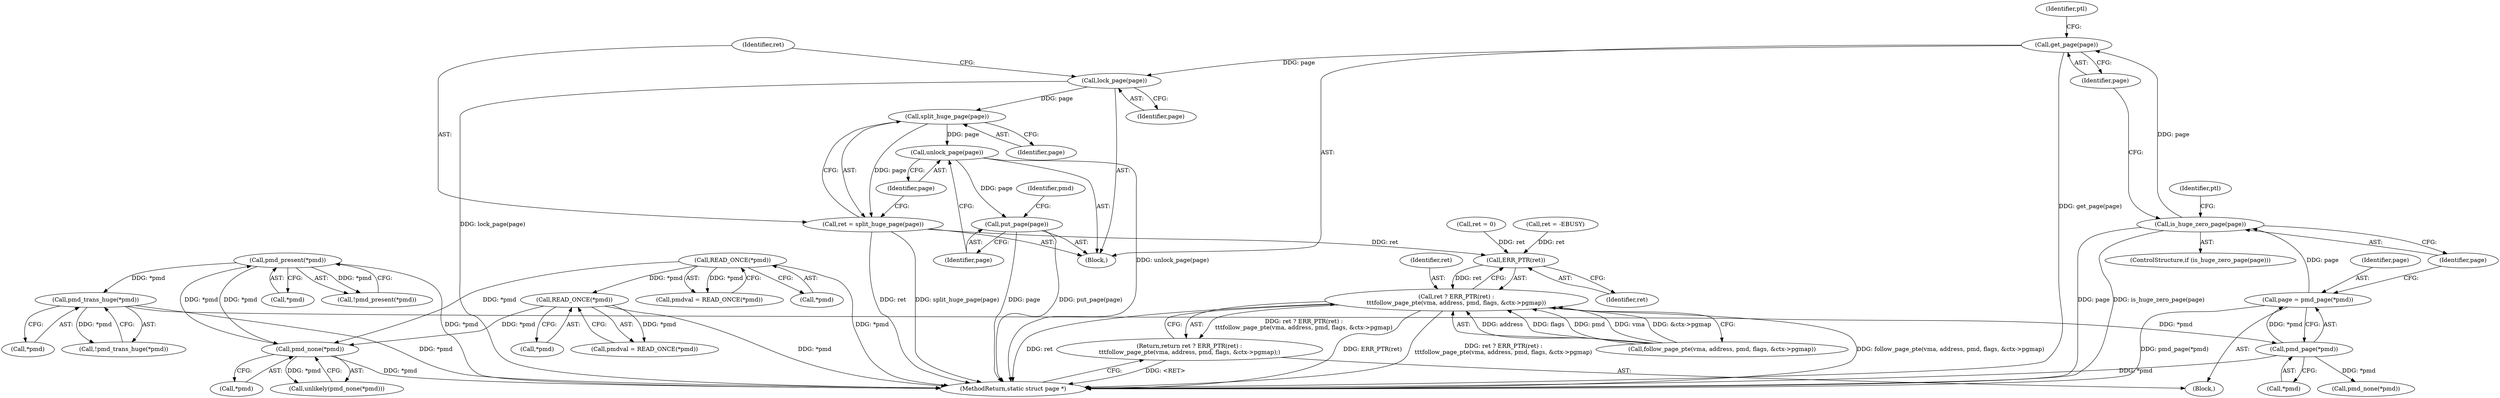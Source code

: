 digraph "1_linux_6b3a707736301c2128ca85ce85fb13f60b5e350a_5@del" {
"1000371" [label="(Call,get_page(page))"];
"1000350" [label="(Call,is_huge_zero_page(page))"];
"1000344" [label="(Call,page = pmd_page(*pmd))"];
"1000346" [label="(Call,pmd_page(*pmd))"];
"1000322" [label="(Call,pmd_trans_huge(*pmd))"];
"1000299" [label="(Call,pmd_present(*pmd))"];
"1000286" [label="(Call,pmd_none(*pmd))"];
"1000215" [label="(Call,READ_ONCE(*pmd))"];
"1000126" [label="(Call,READ_ONCE(*pmd))"];
"1000375" [label="(Call,lock_page(page))"];
"1000379" [label="(Call,split_huge_page(page))"];
"1000377" [label="(Call,ret = split_huge_page(page))"];
"1000396" [label="(Call,ERR_PTR(ret))"];
"1000394" [label="(Call,ret ? ERR_PTR(ret) :\n\t\t\tfollow_page_pte(vma, address, pmd, flags, &ctx->pgmap))"];
"1000393" [label="(Return,return ret ? ERR_PTR(ret) :\n\t\t\tfollow_page_pte(vma, address, pmd, flags, &ctx->pgmap);)"];
"1000381" [label="(Call,unlock_page(page))"];
"1000383" [label="(Call,put_page(page))"];
"1000365" [label="(Call,ret = -EBUSY)"];
"1000300" [label="(Call,*pmd)"];
"1000355" [label="(Call,ret = 0)"];
"1000215" [label="(Call,READ_ONCE(*pmd))"];
"1000321" [label="(Call,!pmd_trans_huge(*pmd))"];
"1000213" [label="(Call,pmdval = READ_ONCE(*pmd))"];
"1000377" [label="(Call,ret = split_huge_page(page))"];
"1000425" [label="(MethodReturn,static struct page *)"];
"1000378" [label="(Identifier,ret)"];
"1000298" [label="(Call,!pmd_present(*pmd))"];
"1000375" [label="(Call,lock_page(page))"];
"1000344" [label="(Call,page = pmd_page(*pmd))"];
"1000351" [label="(Identifier,page)"];
"1000376" [label="(Identifier,page)"];
"1000347" [label="(Call,*pmd)"];
"1000380" [label="(Identifier,page)"];
"1000384" [label="(Identifier,page)"];
"1000397" [label="(Identifier,ret)"];
"1000322" [label="(Call,pmd_trans_huge(*pmd))"];
"1000124" [label="(Call,pmdval = READ_ONCE(*pmd))"];
"1000396" [label="(Call,ERR_PTR(ret))"];
"1000345" [label="(Identifier,page)"];
"1000299" [label="(Call,pmd_present(*pmd))"];
"1000370" [label="(Block,)"];
"1000383" [label="(Call,put_page(page))"];
"1000374" [label="(Identifier,ptl)"];
"1000381" [label="(Call,unlock_page(page))"];
"1000382" [label="(Identifier,page)"];
"1000350" [label="(Call,is_huge_zero_page(page))"];
"1000354" [label="(Identifier,ptl)"];
"1000372" [label="(Identifier,page)"];
"1000285" [label="(Call,unlikely(pmd_none(*pmd)))"];
"1000386" [label="(Call,pmd_none(*pmd))"];
"1000398" [label="(Call,follow_page_pte(vma, address, pmd, flags, &ctx->pgmap))"];
"1000286" [label="(Call,pmd_none(*pmd))"];
"1000371" [label="(Call,get_page(page))"];
"1000349" [label="(ControlStructure,if (is_huge_zero_page(page)))"];
"1000127" [label="(Call,*pmd)"];
"1000287" [label="(Call,*pmd)"];
"1000126" [label="(Call,READ_ONCE(*pmd))"];
"1000346" [label="(Call,pmd_page(*pmd))"];
"1000388" [label="(Identifier,pmd)"];
"1000323" [label="(Call,*pmd)"];
"1000379" [label="(Call,split_huge_page(page))"];
"1000394" [label="(Call,ret ? ERR_PTR(ret) :\n\t\t\tfollow_page_pte(vma, address, pmd, flags, &ctx->pgmap))"];
"1000393" [label="(Return,return ret ? ERR_PTR(ret) :\n\t\t\tfollow_page_pte(vma, address, pmd, flags, &ctx->pgmap);)"];
"1000342" [label="(Block,)"];
"1000216" [label="(Call,*pmd)"];
"1000395" [label="(Identifier,ret)"];
"1000371" -> "1000370"  [label="AST: "];
"1000371" -> "1000372"  [label="CFG: "];
"1000372" -> "1000371"  [label="AST: "];
"1000374" -> "1000371"  [label="CFG: "];
"1000371" -> "1000425"  [label="DDG: get_page(page)"];
"1000350" -> "1000371"  [label="DDG: page"];
"1000371" -> "1000375"  [label="DDG: page"];
"1000350" -> "1000349"  [label="AST: "];
"1000350" -> "1000351"  [label="CFG: "];
"1000351" -> "1000350"  [label="AST: "];
"1000354" -> "1000350"  [label="CFG: "];
"1000372" -> "1000350"  [label="CFG: "];
"1000350" -> "1000425"  [label="DDG: page"];
"1000350" -> "1000425"  [label="DDG: is_huge_zero_page(page)"];
"1000344" -> "1000350"  [label="DDG: page"];
"1000344" -> "1000342"  [label="AST: "];
"1000344" -> "1000346"  [label="CFG: "];
"1000345" -> "1000344"  [label="AST: "];
"1000346" -> "1000344"  [label="AST: "];
"1000351" -> "1000344"  [label="CFG: "];
"1000344" -> "1000425"  [label="DDG: pmd_page(*pmd)"];
"1000346" -> "1000344"  [label="DDG: *pmd"];
"1000346" -> "1000347"  [label="CFG: "];
"1000347" -> "1000346"  [label="AST: "];
"1000346" -> "1000425"  [label="DDG: *pmd"];
"1000322" -> "1000346"  [label="DDG: *pmd"];
"1000346" -> "1000386"  [label="DDG: *pmd"];
"1000322" -> "1000321"  [label="AST: "];
"1000322" -> "1000323"  [label="CFG: "];
"1000323" -> "1000322"  [label="AST: "];
"1000321" -> "1000322"  [label="CFG: "];
"1000322" -> "1000425"  [label="DDG: *pmd"];
"1000322" -> "1000321"  [label="DDG: *pmd"];
"1000299" -> "1000322"  [label="DDG: *pmd"];
"1000299" -> "1000298"  [label="AST: "];
"1000299" -> "1000300"  [label="CFG: "];
"1000300" -> "1000299"  [label="AST: "];
"1000298" -> "1000299"  [label="CFG: "];
"1000299" -> "1000425"  [label="DDG: *pmd"];
"1000299" -> "1000286"  [label="DDG: *pmd"];
"1000299" -> "1000298"  [label="DDG: *pmd"];
"1000286" -> "1000299"  [label="DDG: *pmd"];
"1000286" -> "1000285"  [label="AST: "];
"1000286" -> "1000287"  [label="CFG: "];
"1000287" -> "1000286"  [label="AST: "];
"1000285" -> "1000286"  [label="CFG: "];
"1000286" -> "1000425"  [label="DDG: *pmd"];
"1000286" -> "1000285"  [label="DDG: *pmd"];
"1000215" -> "1000286"  [label="DDG: *pmd"];
"1000126" -> "1000286"  [label="DDG: *pmd"];
"1000215" -> "1000213"  [label="AST: "];
"1000215" -> "1000216"  [label="CFG: "];
"1000216" -> "1000215"  [label="AST: "];
"1000213" -> "1000215"  [label="CFG: "];
"1000215" -> "1000425"  [label="DDG: *pmd"];
"1000215" -> "1000213"  [label="DDG: *pmd"];
"1000126" -> "1000215"  [label="DDG: *pmd"];
"1000126" -> "1000124"  [label="AST: "];
"1000126" -> "1000127"  [label="CFG: "];
"1000127" -> "1000126"  [label="AST: "];
"1000124" -> "1000126"  [label="CFG: "];
"1000126" -> "1000425"  [label="DDG: *pmd"];
"1000126" -> "1000124"  [label="DDG: *pmd"];
"1000375" -> "1000370"  [label="AST: "];
"1000375" -> "1000376"  [label="CFG: "];
"1000376" -> "1000375"  [label="AST: "];
"1000378" -> "1000375"  [label="CFG: "];
"1000375" -> "1000425"  [label="DDG: lock_page(page)"];
"1000375" -> "1000379"  [label="DDG: page"];
"1000379" -> "1000377"  [label="AST: "];
"1000379" -> "1000380"  [label="CFG: "];
"1000380" -> "1000379"  [label="AST: "];
"1000377" -> "1000379"  [label="CFG: "];
"1000379" -> "1000377"  [label="DDG: page"];
"1000379" -> "1000381"  [label="DDG: page"];
"1000377" -> "1000370"  [label="AST: "];
"1000378" -> "1000377"  [label="AST: "];
"1000382" -> "1000377"  [label="CFG: "];
"1000377" -> "1000425"  [label="DDG: split_huge_page(page)"];
"1000377" -> "1000425"  [label="DDG: ret"];
"1000377" -> "1000396"  [label="DDG: ret"];
"1000396" -> "1000394"  [label="AST: "];
"1000396" -> "1000397"  [label="CFG: "];
"1000397" -> "1000396"  [label="AST: "];
"1000394" -> "1000396"  [label="CFG: "];
"1000396" -> "1000394"  [label="DDG: ret"];
"1000355" -> "1000396"  [label="DDG: ret"];
"1000365" -> "1000396"  [label="DDG: ret"];
"1000394" -> "1000393"  [label="AST: "];
"1000394" -> "1000398"  [label="CFG: "];
"1000395" -> "1000394"  [label="AST: "];
"1000398" -> "1000394"  [label="AST: "];
"1000393" -> "1000394"  [label="CFG: "];
"1000394" -> "1000425"  [label="DDG: ERR_PTR(ret)"];
"1000394" -> "1000425"  [label="DDG: ret ? ERR_PTR(ret) :\n\t\t\tfollow_page_pte(vma, address, pmd, flags, &ctx->pgmap)"];
"1000394" -> "1000425"  [label="DDG: follow_page_pte(vma, address, pmd, flags, &ctx->pgmap)"];
"1000394" -> "1000425"  [label="DDG: ret"];
"1000394" -> "1000393"  [label="DDG: ret ? ERR_PTR(ret) :\n\t\t\tfollow_page_pte(vma, address, pmd, flags, &ctx->pgmap)"];
"1000398" -> "1000394"  [label="DDG: address"];
"1000398" -> "1000394"  [label="DDG: flags"];
"1000398" -> "1000394"  [label="DDG: pmd"];
"1000398" -> "1000394"  [label="DDG: vma"];
"1000398" -> "1000394"  [label="DDG: &ctx->pgmap"];
"1000393" -> "1000342"  [label="AST: "];
"1000425" -> "1000393"  [label="CFG: "];
"1000393" -> "1000425"  [label="DDG: <RET>"];
"1000381" -> "1000370"  [label="AST: "];
"1000381" -> "1000382"  [label="CFG: "];
"1000382" -> "1000381"  [label="AST: "];
"1000384" -> "1000381"  [label="CFG: "];
"1000381" -> "1000425"  [label="DDG: unlock_page(page)"];
"1000381" -> "1000383"  [label="DDG: page"];
"1000383" -> "1000370"  [label="AST: "];
"1000383" -> "1000384"  [label="CFG: "];
"1000384" -> "1000383"  [label="AST: "];
"1000388" -> "1000383"  [label="CFG: "];
"1000383" -> "1000425"  [label="DDG: put_page(page)"];
"1000383" -> "1000425"  [label="DDG: page"];
}

